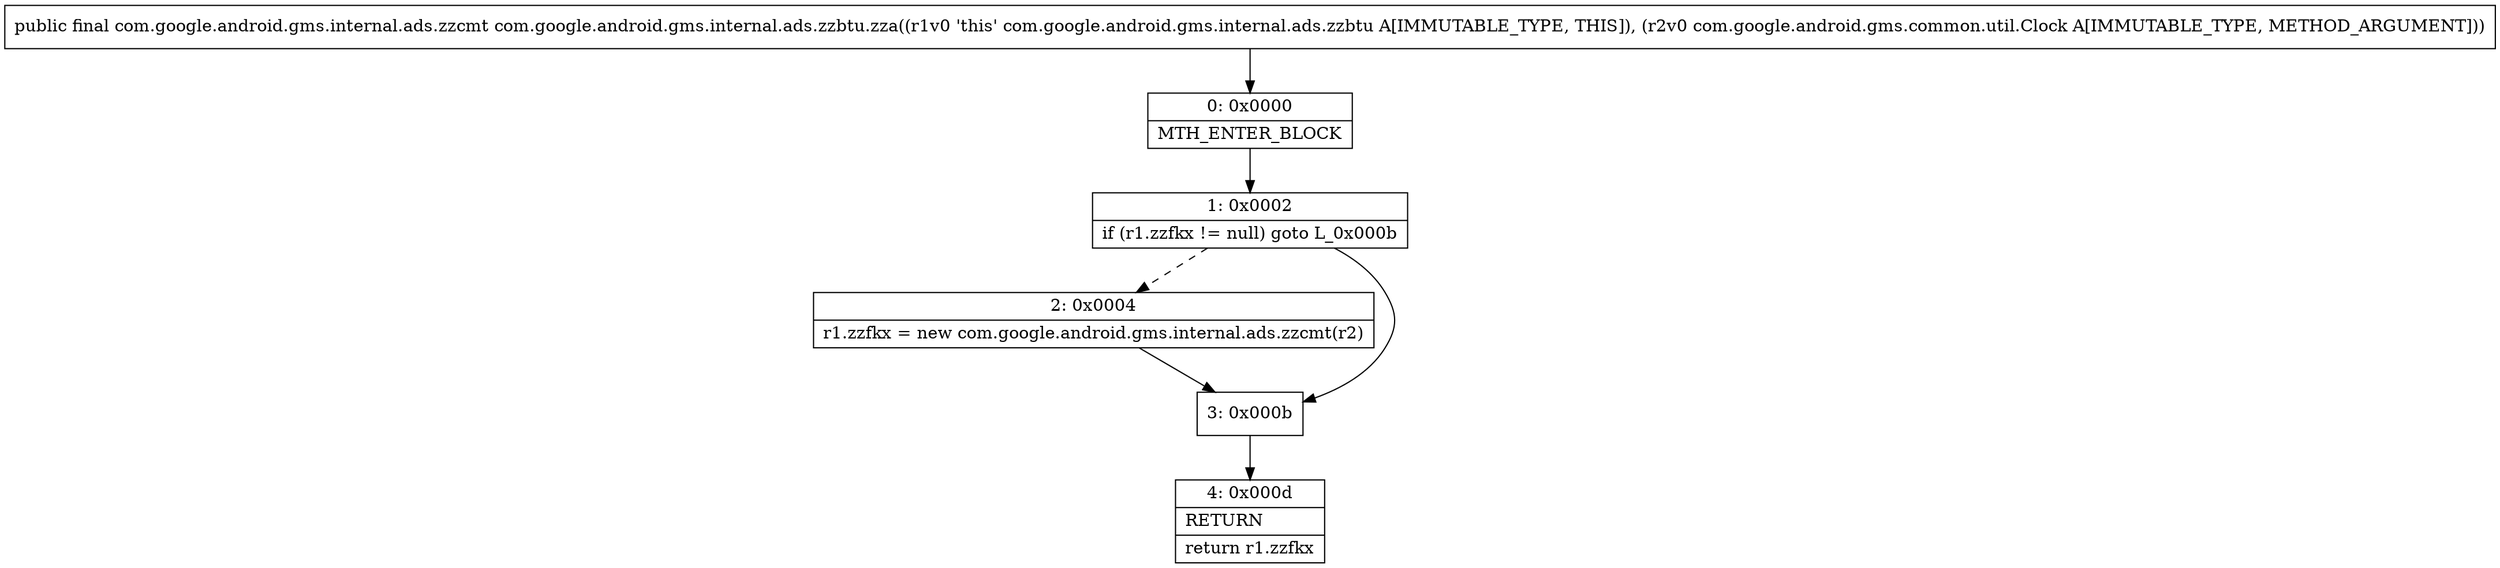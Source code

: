 digraph "CFG forcom.google.android.gms.internal.ads.zzbtu.zza(Lcom\/google\/android\/gms\/common\/util\/Clock;)Lcom\/google\/android\/gms\/internal\/ads\/zzcmt;" {
Node_0 [shape=record,label="{0\:\ 0x0000|MTH_ENTER_BLOCK\l}"];
Node_1 [shape=record,label="{1\:\ 0x0002|if (r1.zzfkx != null) goto L_0x000b\l}"];
Node_2 [shape=record,label="{2\:\ 0x0004|r1.zzfkx = new com.google.android.gms.internal.ads.zzcmt(r2)\l}"];
Node_3 [shape=record,label="{3\:\ 0x000b}"];
Node_4 [shape=record,label="{4\:\ 0x000d|RETURN\l|return r1.zzfkx\l}"];
MethodNode[shape=record,label="{public final com.google.android.gms.internal.ads.zzcmt com.google.android.gms.internal.ads.zzbtu.zza((r1v0 'this' com.google.android.gms.internal.ads.zzbtu A[IMMUTABLE_TYPE, THIS]), (r2v0 com.google.android.gms.common.util.Clock A[IMMUTABLE_TYPE, METHOD_ARGUMENT])) }"];
MethodNode -> Node_0;
Node_0 -> Node_1;
Node_1 -> Node_2[style=dashed];
Node_1 -> Node_3;
Node_2 -> Node_3;
Node_3 -> Node_4;
}

